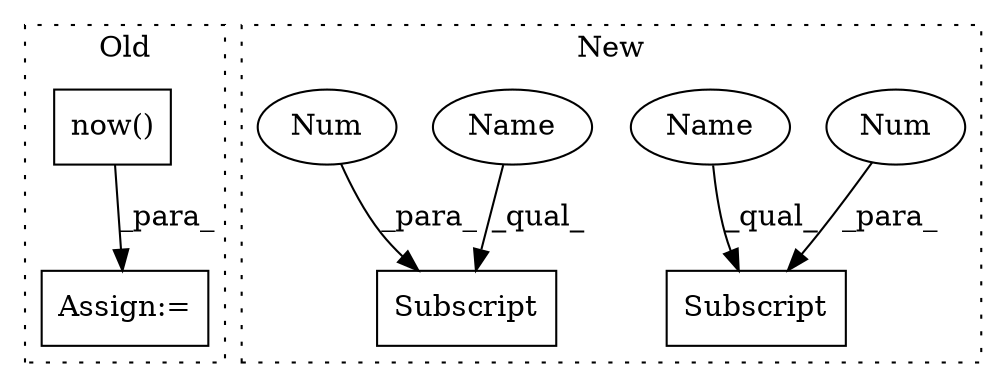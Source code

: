 digraph G {
subgraph cluster0 {
1 [label="now()" a="75" s="2561" l="14" shape="box"];
3 [label="Assign:=" a="68" s="2558" l="3" shape="box"];
label = "Old";
style="dotted";
}
subgraph cluster1 {
2 [label="Subscript" a="63" s="4725,0" l="14,0" shape="box"];
4 [label="Num" a="76" s="4737" l="1" shape="ellipse"];
5 [label="Subscript" a="63" s="4486,0" l="14,0" shape="box"];
6 [label="Num" a="76" s="4498" l="1" shape="ellipse"];
7 [label="Name" a="87" s="4725" l="11" shape="ellipse"];
8 [label="Name" a="87" s="4486" l="11" shape="ellipse"];
label = "New";
style="dotted";
}
1 -> 3 [label="_para_"];
4 -> 2 [label="_para_"];
6 -> 5 [label="_para_"];
7 -> 2 [label="_qual_"];
8 -> 5 [label="_qual_"];
}